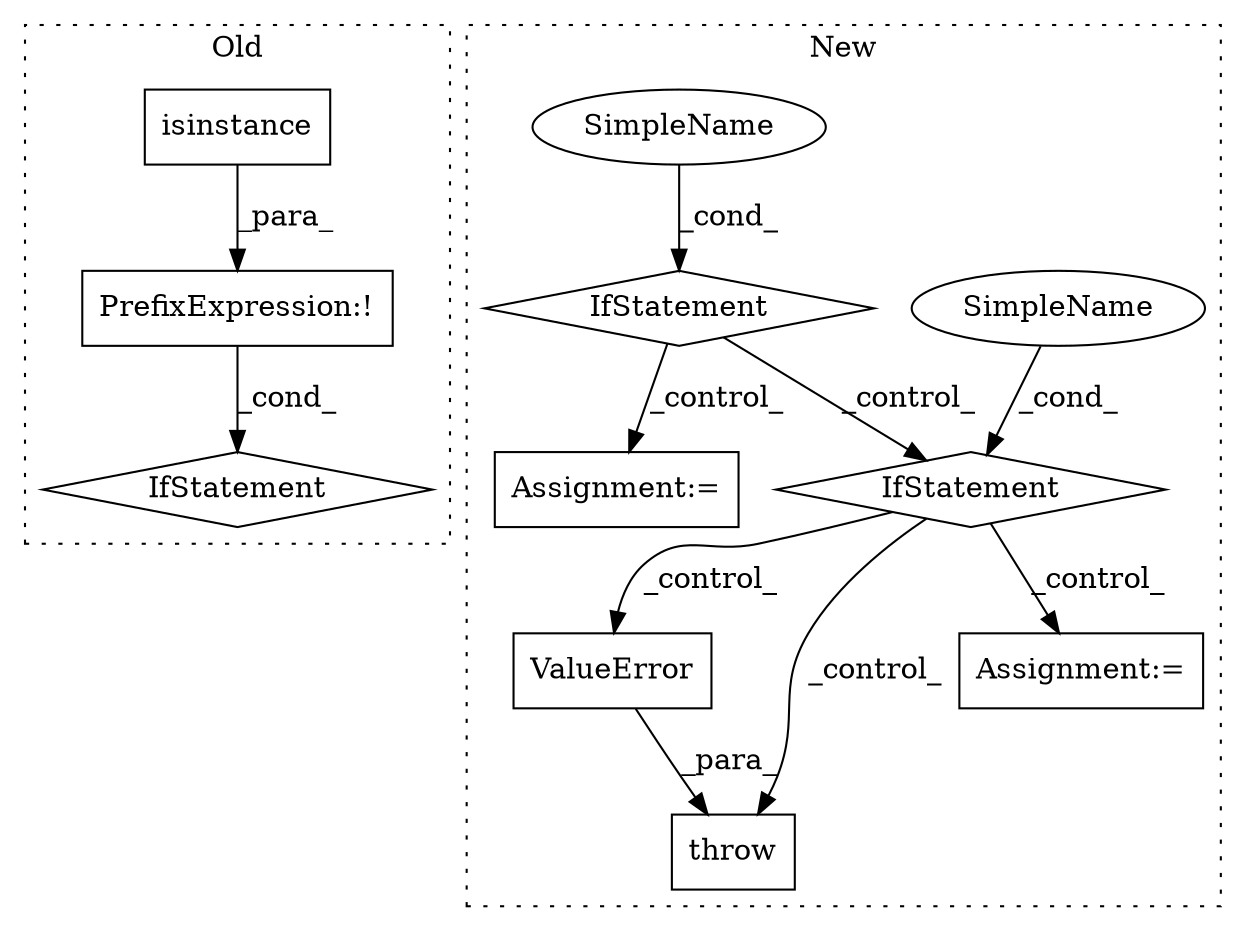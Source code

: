 digraph G {
subgraph cluster0 {
1 [label="isinstance" a="32" s="8958,8981" l="11,1" shape="box"];
6 [label="IfStatement" a="25" s="8913,9028" l="4,2" shape="diamond"];
11 [label="PrefixExpression:!" a="38" s="8957" l="1" shape="box"];
label = "Old";
style="dotted";
}
subgraph cluster1 {
2 [label="ValueError" a="32" s="9311" l="12" shape="box"];
3 [label="throw" a="53" s="9305" l="6" shape="box"];
4 [label="SimpleName" a="42" s="" l="" shape="ellipse"];
5 [label="IfStatement" a="25" s="9106,9136" l="4,2" shape="diamond"];
7 [label="SimpleName" a="42" s="" l="" shape="ellipse"];
8 [label="IfStatement" a="25" s="9007,9055" l="4,2" shape="diamond"];
9 [label="Assignment:=" a="7" s="9075" l="1" shape="box"];
10 [label="Assignment:=" a="7" s="9263" l="1" shape="box"];
label = "New";
style="dotted";
}
1 -> 11 [label="_para_"];
2 -> 3 [label="_para_"];
4 -> 5 [label="_cond_"];
5 -> 10 [label="_control_"];
5 -> 2 [label="_control_"];
5 -> 3 [label="_control_"];
7 -> 8 [label="_cond_"];
8 -> 5 [label="_control_"];
8 -> 9 [label="_control_"];
11 -> 6 [label="_cond_"];
}